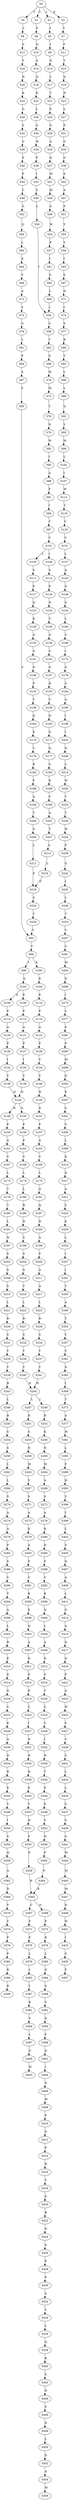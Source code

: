 strict digraph  {
	S0 -> S1 [ label = I ];
	S0 -> S2 [ label = T ];
	S0 -> S3 [ label = K ];
	S0 -> S4 [ label = V ];
	S1 -> S5 [ label = I ];
	S2 -> S6 [ label = F ];
	S3 -> S7 [ label = T ];
	S4 -> S8 [ label = L ];
	S5 -> S9 [ label = I ];
	S6 -> S10 [ label = G ];
	S7 -> S11 [ label = F ];
	S8 -> S12 [ label = S ];
	S9 -> S13 [ label = G ];
	S10 -> S14 [ label = A ];
	S11 -> S15 [ label = T ];
	S12 -> S16 [ label = T ];
	S13 -> S17 [ label = L ];
	S14 -> S18 [ label = Q ];
	S15 -> S19 [ label = Q ];
	S16 -> S20 [ label = N ];
	S17 -> S21 [ label = T ];
	S18 -> S22 [ label = K ];
	S19 -> S23 [ label = N ];
	S20 -> S24 [ label = K ];
	S21 -> S25 [ label = F ];
	S22 -> S26 [ label = L ];
	S23 -> S27 [ label = L ];
	S24 -> S28 [ label = G ];
	S25 -> S29 [ label = G ];
	S26 -> S30 [ label = G ];
	S27 -> S31 [ label = P ];
	S28 -> S32 [ label = S ];
	S29 -> S33 [ label = A ];
	S30 -> S34 [ label = W ];
	S31 -> S35 [ label = G ];
	S32 -> S36 [ label = G ];
	S33 -> S37 [ label = Q ];
	S34 -> S38 [ label = P ];
	S35 -> S39 [ label = G ];
	S36 -> S40 [ label = E ];
	S37 -> S41 [ label = M ];
	S38 -> S42 [ label = I ];
	S39 -> S43 [ label = E ];
	S40 -> S44 [ label = P ];
	S41 -> S45 [ label = M ];
	S42 -> S46 [ label = S ];
	S43 -> S47 [ label = A ];
	S44 -> S48 [ label = C ];
	S45 -> S49 [ label = A ];
	S46 -> S50 [ label = L ];
	S47 -> S51 [ label = F ];
	S48 -> S52 [ label = S ];
	S49 -> S53 [ label = W ];
	S50 -> S54 [ label = I ];
	S51 -> S55 [ label = Y ];
	S52 -> S56 [ label = Q ];
	S53 -> S57 [ label = P ];
	S54 -> S58 [ label = S ];
	S55 -> S59 [ label = Y ];
	S56 -> S60 [ label = L ];
	S57 -> S61 [ label = I ];
	S58 -> S62 [ label = T ];
	S59 -> S63 [ label = I ];
	S60 -> S64 [ label = K ];
	S61 -> S65 [ label = S ];
	S62 -> S66 [ label = G ];
	S63 -> S67 [ label = S ];
	S64 -> S68 [ label = Y ];
	S65 -> S69 [ label = L ];
	S66 -> S70 [ label = M ];
	S67 -> S71 [ label = N ];
	S68 -> S72 [ label = A ];
	S69 -> S54 [ label = I ];
	S70 -> S73 [ label = M ];
	S71 -> S74 [ label = I ];
	S72 -> S75 [ label = S ];
	S73 -> S76 [ label = T ];
	S74 -> S77 [ label = S ];
	S75 -> S78 [ label = G ];
	S76 -> S79 [ label = N ];
	S77 -> S80 [ label = R ];
	S78 -> S81 [ label = L ];
	S79 -> S82 [ label = W ];
	S80 -> S83 [ label = Y ];
	S81 -> S84 [ label = P ];
	S82 -> S85 [ label = I ];
	S83 -> S86 [ label = L ];
	S84 -> S87 [ label = S ];
	S85 -> S88 [ label = A ];
	S86 -> S89 [ label = L ];
	S87 -> S90 [ label = Y ];
	S88 -> S91 [ label = F ];
	S89 -> S92 [ label = Q ];
	S90 -> S93 [ label = V ];
	S91 -> S94 [ label = I ];
	S92 -> S95 [ label = V ];
	S93 -> S96 [ label = Y ];
	S94 -> S97 [ label = T ];
	S95 -> S98 [ label = M ];
	S96 -> S99 [ label = I ];
	S96 -> S100 [ label = R ];
	S97 -> S101 [ label = V ];
	S98 -> S102 [ label = L ];
	S99 -> S103 [ label = E ];
	S100 -> S104 [ label = E ];
	S101 -> S105 [ label = L ];
	S101 -> S106 [ label = I ];
	S102 -> S107 [ label = I ];
	S103 -> S108 [ label = D ];
	S103 -> S109 [ label = E ];
	S104 -> S110 [ label = E ];
	S105 -> S111 [ label = S ];
	S106 -> S112 [ label = S ];
	S107 -> S113 [ label = W ];
	S108 -> S114 [ label = P ];
	S109 -> S115 [ label = P ];
	S110 -> S116 [ label = P ];
	S111 -> S117 [ label = P ];
	S112 -> S118 [ label = P ];
	S113 -> S119 [ label = Y ];
	S114 -> S120 [ label = A ];
	S115 -> S121 [ label = A ];
	S116 -> S122 [ label = A ];
	S117 -> S123 [ label = Q ];
	S118 -> S124 [ label = N ];
	S119 -> S125 [ label = V ];
	S120 -> S126 [ label = P ];
	S121 -> S127 [ label = P ];
	S122 -> S128 [ label = P ];
	S123 -> S129 [ label = K ];
	S124 -> S130 [ label = T ];
	S125 -> S131 [ label = V ];
	S126 -> S132 [ label = I ];
	S127 -> S133 [ label = I ];
	S128 -> S134 [ label = V ];
	S129 -> S135 [ label = A ];
	S130 -> S136 [ label = G ];
	S131 -> S137 [ label = L ];
	S132 -> S138 [ label = V ];
	S133 -> S139 [ label = V ];
	S134 -> S140 [ label = V ];
	S135 -> S141 [ label = G ];
	S136 -> S142 [ label = S ];
	S137 -> S143 [ label = A ];
	S138 -> S144 [ label = H ];
	S139 -> S144 [ label = H ];
	S140 -> S145 [ label = H ];
	S141 -> S146 [ label = D ];
	S142 -> S147 [ label = G ];
	S143 -> S148 [ label = G ];
	S144 -> S149 [ label = H ];
	S144 -> S150 [ label = D ];
	S145 -> S151 [ label = D ];
	S146 -> S152 [ label = P ];
	S147 -> S153 [ label = D ];
	S148 -> S154 [ label = G ];
	S149 -> S155 [ label = P ];
	S150 -> S156 [ label = P ];
	S151 -> S157 [ label = P ];
	S152 -> S158 [ label = T ];
	S153 -> S159 [ label = V ];
	S154 -> S160 [ label = L ];
	S155 -> S161 [ label = A ];
	S156 -> S162 [ label = P ];
	S157 -> S163 [ label = A ];
	S158 -> S164 [ label = D ];
	S159 -> S165 [ label = N ];
	S160 -> S166 [ label = V ];
	S161 -> S167 [ label = V ];
	S162 -> S168 [ label = V ];
	S163 -> S169 [ label = V ];
	S164 -> S170 [ label = K ];
	S165 -> S171 [ label = G ];
	S166 -> S172 [ label = I ];
	S167 -> S173 [ label = L ];
	S168 -> S174 [ label = L ];
	S169 -> S175 [ label = L ];
	S170 -> S176 [ label = V ];
	S171 -> S177 [ label = Q ];
	S172 -> S178 [ label = G ];
	S173 -> S179 [ label = T ];
	S174 -> S180 [ label = L ];
	S175 -> S181 [ label = A ];
	S176 -> S182 [ label = R ];
	S177 -> S183 [ label = V ];
	S178 -> S184 [ label = S ];
	S179 -> S185 [ label = T ];
	S180 -> S186 [ label = R ];
	S181 -> S187 [ label = Q ];
	S182 -> S188 [ label = F ];
	S183 -> S189 [ label = K ];
	S184 -> S190 [ label = A ];
	S185 -> S191 [ label = L ];
	S186 -> S192 [ label = D ];
	S187 -> S193 [ label = D ];
	S188 -> S194 [ label = A ];
	S189 -> S195 [ label = F ];
	S190 -> S196 [ label = I ];
	S191 -> S197 [ label = N ];
	S192 -> S198 [ label = S ];
	S193 -> S199 [ label = A ];
	S194 -> S200 [ label = T ];
	S195 -> S201 [ label = A ];
	S196 -> S202 [ label = I ];
	S197 -> S203 [ label = S ];
	S198 -> S204 [ label = S ];
	S199 -> S205 [ label = P ];
	S200 -> S206 [ label = G ];
	S201 -> S207 [ label = T ];
	S202 -> S208 [ label = N ];
	S203 -> S209 [ label = S ];
	S204 -> S210 [ label = G ];
	S205 -> S211 [ label = A ];
	S206 -> S212 [ label = L ];
	S207 -> S213 [ label = G ];
	S208 -> S214 [ label = L ];
	S209 -> S215 [ label = S ];
	S210 -> S216 [ label = T ];
	S211 -> S217 [ label = A ];
	S212 -> S218 [ label = P ];
	S213 -> S219 [ label = L ];
	S214 -> S220 [ label = W ];
	S215 -> S221 [ label = L ];
	S216 -> S222 [ label = L ];
	S217 -> S223 [ label = L ];
	S218 -> S224 [ label = S ];
	S219 -> S218 [ label = P ];
	S220 -> S225 [ label = T ];
	S221 -> S226 [ label = R ];
	S222 -> S227 [ label = R ];
	S223 -> S228 [ label = R ];
	S224 -> S229 [ label = Y ];
	S225 -> S230 [ label = T ];
	S226 -> S231 [ label = S ];
	S227 -> S232 [ label = S ];
	S228 -> S233 [ label = S ];
	S229 -> S93 [ label = V ];
	S230 -> S234 [ label = W ];
	S231 -> S235 [ label = Y ];
	S232 -> S236 [ label = Y ];
	S233 -> S237 [ label = Y ];
	S234 -> S238 [ label = P ];
	S235 -> S239 [ label = Y ];
	S236 -> S240 [ label = Y ];
	S237 -> S241 [ label = Y ];
	S238 -> S242 [ label = G ];
	S239 -> S243 [ label = R ];
	S240 -> S244 [ label = H ];
	S241 -> S244 [ label = H ];
	S242 -> S245 [ label = I ];
	S243 -> S246 [ label = L ];
	S244 -> S247 [ label = L ];
	S244 -> S248 [ label = I ];
	S245 -> S249 [ label = L ];
	S246 -> S250 [ label = R ];
	S247 -> S251 [ label = R ];
	S248 -> S252 [ label = R ];
	S249 -> S253 [ label = T ];
	S250 -> S254 [ label = S ];
	S251 -> S255 [ label = S ];
	S252 -> S256 [ label = K ];
	S253 -> S257 [ label = V ];
	S254 -> S258 [ label = S ];
	S255 -> S259 [ label = N ];
	S256 -> S260 [ label = N ];
	S257 -> S261 [ label = C ];
	S258 -> S262 [ label = L ];
	S259 -> S263 [ label = M ];
	S260 -> S264 [ label = M ];
	S261 -> S265 [ label = M ];
	S262 -> S266 [ label = L ];
	S263 -> S267 [ label = V ];
	S264 -> S268 [ label = A ];
	S265 -> S269 [ label = D ];
	S266 -> S270 [ label = S ];
	S267 -> S271 [ label = S ];
	S268 -> S272 [ label = S ];
	S269 -> S273 [ label = I ];
	S270 -> S274 [ label = A ];
	S271 -> S275 [ label = A ];
	S272 -> S276 [ label = A ];
	S273 -> S277 [ label = L ];
	S274 -> S278 [ label = A ];
	S275 -> S279 [ label = E ];
	S276 -> S280 [ label = R ];
	S277 -> S281 [ label = E ];
	S278 -> S282 [ label = P ];
	S279 -> S283 [ label = A ];
	S280 -> S284 [ label = D ];
	S281 -> S285 [ label = P ];
	S282 -> S286 [ label = S ];
	S283 -> S287 [ label = S ];
	S284 -> S288 [ label = S ];
	S285 -> S289 [ label = M ];
	S286 -> S290 [ label = V ];
	S287 -> S291 [ label = V ];
	S288 -> S292 [ label = V ];
	S289 -> S293 [ label = Q ];
	S290 -> S294 [ label = T ];
	S291 -> S295 [ label = R ];
	S292 -> S296 [ label = R ];
	S293 -> S297 [ label = K ];
	S294 -> S298 [ label = A ];
	S295 -> S299 [ label = E ];
	S296 -> S300 [ label = Q ];
	S297 -> S301 [ label = S ];
	S298 -> S302 [ label = L ];
	S299 -> S303 [ label = Q ];
	S300 -> S304 [ label = L ];
	S301 -> S305 [ label = S ];
	S302 -> S306 [ label = R ];
	S303 -> S307 [ label = A ];
	S304 -> S308 [ label = A ];
	S305 -> S309 [ label = L ];
	S306 -> S310 [ label = E ];
	S307 -> S311 [ label = D ];
	S308 -> S312 [ label = D ];
	S309 -> S313 [ label = K ];
	S310 -> S314 [ label = E ];
	S311 -> S315 [ label = E ];
	S312 -> S316 [ label = S ];
	S313 -> S317 [ label = D ];
	S314 -> S318 [ label = G ];
	S315 -> S319 [ label = E ];
	S316 -> S320 [ label = V ];
	S317 -> S321 [ label = A ];
	S318 -> S322 [ label = S ];
	S319 -> S323 [ label = V ];
	S320 -> S324 [ label = S ];
	S321 -> S325 [ label = C ];
	S322 -> S326 [ label = E ];
	S323 -> S327 [ label = I ];
	S324 -> S328 [ label = V ];
	S325 -> S329 [ label = K ];
	S326 -> S330 [ label = A ];
	S327 -> S331 [ label = N ];
	S328 -> S332 [ label = I ];
	S329 -> S333 [ label = L ];
	S330 -> S334 [ label = D ];
	S331 -> S335 [ label = R ];
	S332 -> S336 [ label = N ];
	S333 -> S337 [ label = I ];
	S334 -> S338 [ label = R ];
	S335 -> S339 [ label = H ];
	S336 -> S340 [ label = T ];
	S337 -> S341 [ label = I ];
	S338 -> S342 [ label = E ];
	S339 -> S343 [ label = E ];
	S340 -> S344 [ label = P ];
	S341 -> S345 [ label = Y ];
	S342 -> S346 [ label = V ];
	S343 -> S347 [ label = V ];
	S344 -> S348 [ label = E ];
	S345 -> S349 [ label = A ];
	S346 -> S350 [ label = I ];
	S347 -> S351 [ label = H ];
	S348 -> S352 [ label = V ];
	S349 -> S353 [ label = T ];
	S350 -> S354 [ label = S ];
	S351 -> S355 [ label = F ];
	S352 -> S356 [ label = H ];
	S353 -> S357 [ label = Y ];
	S354 -> S358 [ label = Q ];
	S355 -> S359 [ label = P ];
	S356 -> S360 [ label = F ];
	S357 -> S361 [ label = V ];
	S358 -> S362 [ label = A ];
	S359 -> S363 [ label = R ];
	S360 -> S364 [ label = P ];
	S361 -> S365 [ label = A ];
	S362 -> S366 [ label = D ];
	S363 -> S367 [ label = C ];
	S363 -> S368 [ label = N ];
	S364 -> S363 [ label = R ];
	S365 -> S369 [ label = I ];
	S366 -> S370 [ label = V ];
	S367 -> S371 [ label = F ];
	S368 -> S372 [ label = P ];
	S369 -> S373 [ label = T ];
	S370 -> S374 [ label = Y ];
	S371 -> S375 [ label = F ];
	S372 -> S376 [ label = R ];
	S373 -> S377 [ label = A ];
	S374 -> S378 [ label = F ];
	S375 -> S379 [ label = L ];
	S376 -> S380 [ label = L ];
	S377 -> S381 [ label = M ];
	S378 -> S382 [ label = P ];
	S379 -> S383 [ label = I ];
	S380 -> S384 [ label = D ];
	S381 -> S385 [ label = L ];
	S382 -> S386 [ label = R ];
	S383 -> S387 [ label = I ];
	S384 -> S388 [ label = S ];
	S385 -> S389 [ label = F ];
	S386 -> S390 [ label = R ];
	S387 -> S391 [ label = K ];
	S388 -> S392 [ label = S ];
	S389 -> S393 [ label = H ];
	S391 -> S394 [ label = V ];
	S392 -> S395 [ label = D ];
	S393 -> S396 [ label = V ];
	S394 -> S397 [ label = L ];
	S395 -> S398 [ label = F ];
	S396 -> S399 [ label = I ];
	S397 -> S400 [ label = G ];
	S398 -> S401 [ label = Q ];
	S399 -> S402 [ label = L ];
	S400 -> S403 [ label = M ];
	S401 -> S404 [ label = I ];
	S402 -> S405 [ label = S ];
	S404 -> S406 [ label = N ];
	S405 -> S407 [ label = Q ];
	S406 -> S408 [ label = M ];
	S407 -> S409 [ label = A ];
	S408 -> S410 [ label = P ];
	S409 -> S411 [ label = L ];
	S410 -> S412 [ label = G ];
	S411 -> S413 [ label = G ];
	S412 -> S414 [ label = P ];
	S413 -> S415 [ label = A ];
	S414 -> S416 [ label = H ];
	S415 -> S417 [ label = Q ];
	S416 -> S418 [ label = V ];
	S417 -> S419 [ label = Q ];
	S418 -> S420 [ label = E ];
	S419 -> S421 [ label = F ];
	S420 -> S422 [ label = R ];
	S421 -> S423 [ label = A ];
	S422 -> S424 [ label = G ];
	S423 -> S425 [ label = W ];
	S424 -> S426 [ label = A ];
	S425 -> S427 [ label = P ];
	S426 -> S428 [ label = E ];
	S427 -> S429 [ label = V ];
	S428 -> S430 [ label = P ];
	S429 -> S431 [ label = S ];
	S430 -> S432 [ label = A ];
	S431 -> S433 [ label = L ];
	S432 -> S434 [ label = L ];
	S433 -> S435 [ label = L ];
	S434 -> S436 [ label = L ];
	S435 -> S437 [ label = S ];
	S436 -> S438 [ label = Q ];
	S437 -> S439 [ label = S ];
	S438 -> S440 [ label = R ];
	S439 -> S441 [ label = G ];
	S440 -> S442 [ label = S ];
	S441 -> S443 [ label = M ];
	S442 -> S444 [ label = D ];
	S443 -> S445 [ label = M ];
	S444 -> S446 [ label = S ];
	S445 -> S447 [ label = M ];
	S446 -> S448 [ label = D ];
	S447 -> S449 [ label = N ];
	S448 -> S450 [ label = L ];
	S449 -> S451 [ label = W ];
	S450 -> S452 [ label = D ];
	S451 -> S453 [ label = I ];
	S452 -> S454 [ label = A ];
	S453 -> S455 [ label = S ];
	S454 -> S456 [ label = M ];
	S455 -> S457 [ label = F ];
}
